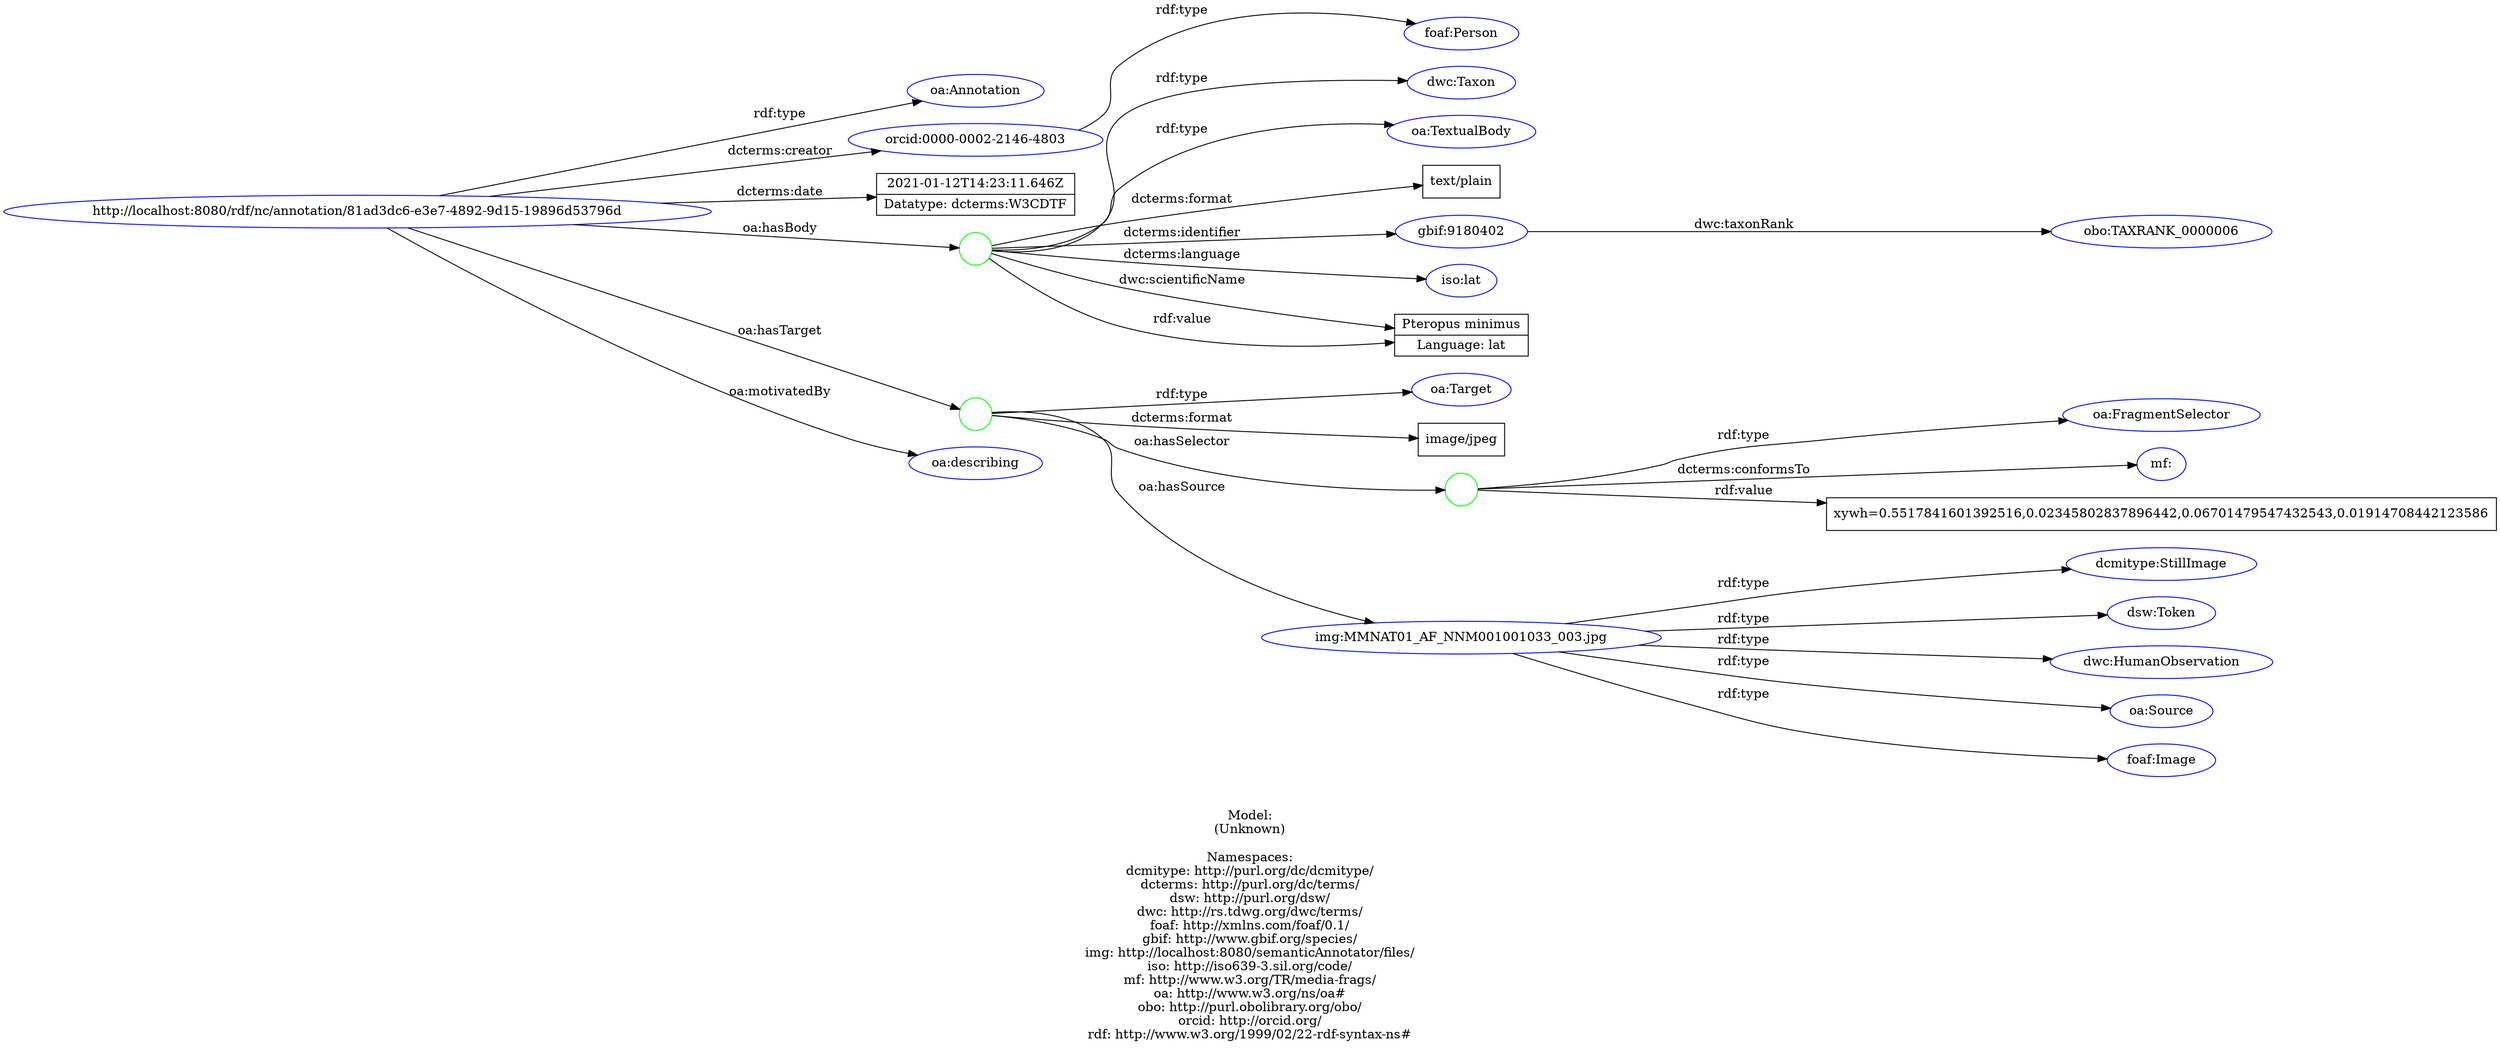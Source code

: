 digraph {
	rankdir = LR;
	charset="utf-8";

	"Rhttp://localhost:8080/rdf/nc/annotation/81ad3dc6-e3e7-4892-9d15-19896d53796d" -> "Roa:Annotation" [ label="rdf:type" ];
	"Rhttp://localhost:8080/rdf/nc/annotation/81ad3dc6-e3e7-4892-9d15-19896d53796d" -> "Rorcid:0000-0002-2146-4803" [ label="dcterms:creator" ];
	"Rhttp://localhost:8080/rdf/nc/annotation/81ad3dc6-e3e7-4892-9d15-19896d53796d" -> "L2021-01-12T14:23:11.646Z|Datatype: dcterms:W3CDTF" [ label="dcterms:date" ];
	"Rhttp://localhost:8080/rdf/nc/annotation/81ad3dc6-e3e7-4892-9d15-19896d53796d" -> "B_:node1f22neqo5x146" [ label="oa:hasBody" ];
	"B_:node1f22neqo5x146" -> "Rdwc:Taxon" [ label="rdf:type" ];
	"B_:node1f22neqo5x146" -> "Roa:TextualBody" [ label="rdf:type" ];
	"B_:node1f22neqo5x146" -> "Ltext/plain" [ label="dcterms:format" ];
	"B_:node1f22neqo5x146" -> "Rgbif:9180402" [ label="dcterms:identifier" ];
	"B_:node1f22neqo5x146" -> "Riso:lat" [ label="dcterms:language" ];
	"B_:node1f22neqo5x146" -> "LPteropus minimus|Language: lat" [ label="dwc:scientificName" ];
	"B_:node1f22neqo5x146" -> "LPteropus minimus|Language: lat" [ label="rdf:value" ];
	"Rhttp://localhost:8080/rdf/nc/annotation/81ad3dc6-e3e7-4892-9d15-19896d53796d" -> "B_:node1f22neqo5x145" [ label="oa:hasTarget" ];
	"B_:node1f22neqo5x145" -> "Roa:Target" [ label="rdf:type" ];
	"B_:node1f22neqo5x145" -> "Limage/jpeg" [ label="dcterms:format" ];
	"B_:node1f22neqo5x145" -> "B_:node1f22neqo5x148" [ label="oa:hasSelector" ];
	"B_:node1f22neqo5x148" -> "Roa:FragmentSelector" [ label="rdf:type" ];
	"B_:node1f22neqo5x148" -> "Rmf:" [ label="dcterms:conformsTo" ];
	"B_:node1f22neqo5x148" -> "Lxywh=0.5517841601392516,0.02345802837896442,0.06701479547432543,0.01914708442123586" [ label="rdf:value" ];
	"B_:node1f22neqo5x145" -> "Rimg:MMNAT01_AF_NNM001001033_003.jpg" [ label="oa:hasSource" ];
	"Rhttp://localhost:8080/rdf/nc/annotation/81ad3dc6-e3e7-4892-9d15-19896d53796d" -> "Roa:describing" [ label="oa:motivatedBy" ];
	"Rorcid:0000-0002-2146-4803" -> "Rfoaf:Person" [ label="rdf:type" ];
	"Rimg:MMNAT01_AF_NNM001001033_003.jpg" -> "Rdcmitype:StillImage" [ label="rdf:type" ];
	"Rimg:MMNAT01_AF_NNM001001033_003.jpg" -> "Rdsw:Token" [ label="rdf:type" ];
	"Rimg:MMNAT01_AF_NNM001001033_003.jpg" -> "Rdwc:HumanObservation" [ label="rdf:type" ];
	"Rimg:MMNAT01_AF_NNM001001033_003.jpg" -> "Roa:Source" [ label="rdf:type" ];
	"Rimg:MMNAT01_AF_NNM001001033_003.jpg" -> "Rfoaf:Image" [ label="rdf:type" ];
	"Rgbif:9180402" -> "Robo:TAXRANK_0000006" [ label="dwc:taxonRank" ];

	// Resources
	"Rhttp://localhost:8080/rdf/nc/annotation/81ad3dc6-e3e7-4892-9d15-19896d53796d" [ label="http://localhost:8080/rdf/nc/annotation/81ad3dc6-e3e7-4892-9d15-19896d53796d", shape = ellipse, color = blue ];
	"Roa:Annotation" [ label="oa:Annotation", shape = ellipse, color = blue ];
	"Rorcid:0000-0002-2146-4803" [ label="orcid:0000-0002-2146-4803", shape = ellipse, color = blue ];
	"Rdwc:Taxon" [ label="dwc:Taxon", shape = ellipse, color = blue ];
	"Roa:TextualBody" [ label="oa:TextualBody", shape = ellipse, color = blue ];
	"Rgbif:9180402" [ label="gbif:9180402", shape = ellipse, color = blue ];
	"Riso:lat" [ label="iso:lat", shape = ellipse, color = blue ];
	"Roa:Target" [ label="oa:Target", shape = ellipse, color = blue ];
	"Roa:FragmentSelector" [ label="oa:FragmentSelector", shape = ellipse, color = blue ];
	"Rmf:" [ label="mf:", shape = ellipse, color = blue ];
	"Rimg:MMNAT01_AF_NNM001001033_003.jpg" [ label="img:MMNAT01_AF_NNM001001033_003.jpg", shape = ellipse, color = blue ];
	"Roa:describing" [ label="oa:describing", shape = ellipse, color = blue ];
	"Rfoaf:Person" [ label="foaf:Person", shape = ellipse, color = blue ];
	"Rdcmitype:StillImage" [ label="dcmitype:StillImage", shape = ellipse, color = blue ];
	"Rdsw:Token" [ label="dsw:Token", shape = ellipse, color = blue ];
	"Rdwc:HumanObservation" [ label="dwc:HumanObservation", shape = ellipse, color = blue ];
	"Roa:Source" [ label="oa:Source", shape = ellipse, color = blue ];
	"Rfoaf:Image" [ label="foaf:Image", shape = ellipse, color = blue ];
	"Robo:TAXRANK_0000006" [ label="obo:TAXRANK_0000006", shape = ellipse, color = blue ];

	// Anonymous nodes
	"B_:node1f22neqo5x146" [ label="", shape = circle, color = green ];
	"B_:node1f22neqo5x145" [ label="", shape = circle, color = green ];
	"B_:node1f22neqo5x148" [ label="", shape = circle, color = green ];

	// Literals
	"L2021-01-12T14:23:11.646Z|Datatype: dcterms:W3CDTF" [ label="2021-01-12T14:23:11.646Z|Datatype: dcterms:W3CDTF", shape = record ];
	"Ltext/plain" [ label="text/plain", shape = record ];
	"LPteropus minimus|Language: lat" [ label="Pteropus minimus|Language: lat", shape = record ];
	"Limage/jpeg" [ label="image/jpeg", shape = record ];
	"Lxywh=0.5517841601392516,0.02345802837896442,0.06701479547432543,0.01914708442123586" [ label="xywh=0.5517841601392516,0.02345802837896442,0.06701479547432543,0.01914708442123586", shape = record ];

	label="\n\nModel:\n(Unknown)\n\nNamespaces:\ndcmitype: http://purl.org/dc/dcmitype/\ndcterms: http://purl.org/dc/terms/\ndsw: http://purl.org/dsw/\ndwc: http://rs.tdwg.org/dwc/terms/\nfoaf: http://xmlns.com/foaf/0.1/\ngbif: http://www.gbif.org/species/\nimg: http://localhost:8080/semanticAnnotator/files/\niso: http://iso639-3.sil.org/code/\nmf: http://www.w3.org/TR/media-frags/\noa: http://www.w3.org/ns/oa#\nobo: http://purl.obolibrary.org/obo/\norcid: http://orcid.org/\nrdf: http://www.w3.org/1999/02/22-rdf-syntax-ns#\n";
}

